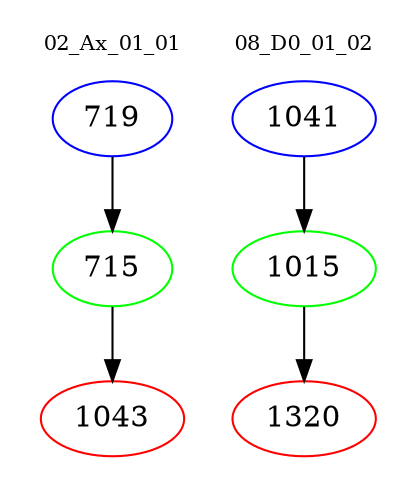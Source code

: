 digraph{
subgraph cluster_0 {
color = white
label = "02_Ax_01_01";
fontsize=10;
T0_719 [label="719", color="blue"]
T0_719 -> T0_715 [color="black"]
T0_715 [label="715", color="green"]
T0_715 -> T0_1043 [color="black"]
T0_1043 [label="1043", color="red"]
}
subgraph cluster_1 {
color = white
label = "08_D0_01_02";
fontsize=10;
T1_1041 [label="1041", color="blue"]
T1_1041 -> T1_1015 [color="black"]
T1_1015 [label="1015", color="green"]
T1_1015 -> T1_1320 [color="black"]
T1_1320 [label="1320", color="red"]
}
}
